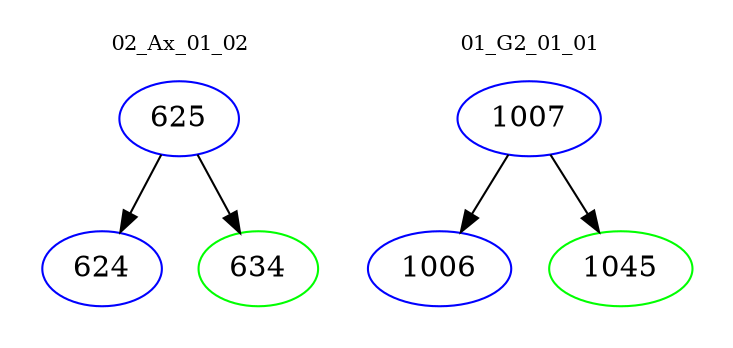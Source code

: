 digraph{
subgraph cluster_0 {
color = white
label = "02_Ax_01_02";
fontsize=10;
T0_625 [label="625", color="blue"]
T0_625 -> T0_624 [color="black"]
T0_624 [label="624", color="blue"]
T0_625 -> T0_634 [color="black"]
T0_634 [label="634", color="green"]
}
subgraph cluster_1 {
color = white
label = "01_G2_01_01";
fontsize=10;
T1_1007 [label="1007", color="blue"]
T1_1007 -> T1_1006 [color="black"]
T1_1006 [label="1006", color="blue"]
T1_1007 -> T1_1045 [color="black"]
T1_1045 [label="1045", color="green"]
}
}
